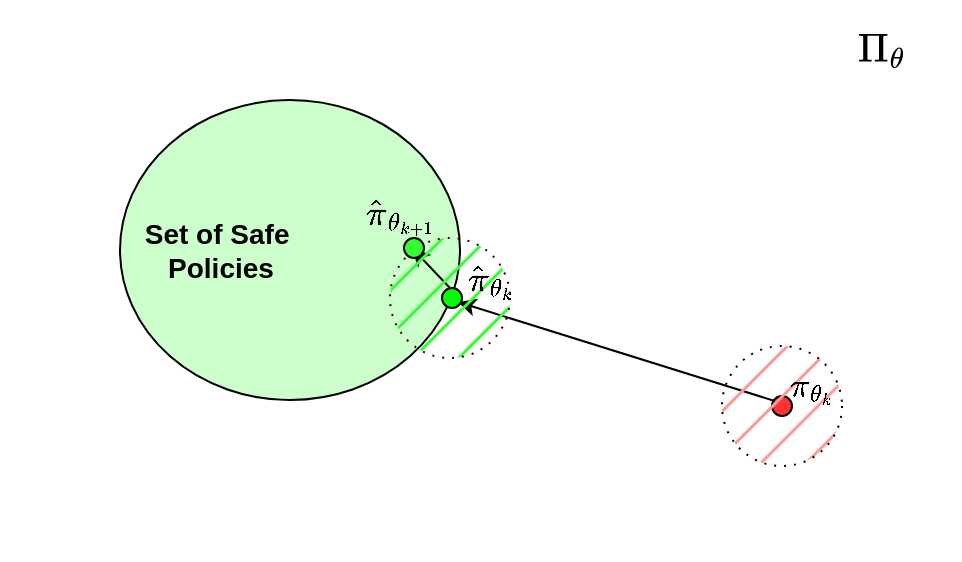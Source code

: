 <mxfile version="24.6.4" type="github">
  <diagram name="Page-1" id="ce3V_UwOPCoTEIbl0f0A">
    <mxGraphModel dx="1362" dy="795" grid="1" gridSize="10" guides="1" tooltips="1" connect="1" arrows="1" fold="1" page="1" pageScale="1" pageWidth="850" pageHeight="1100" math="1" shadow="0">
      <root>
        <mxCell id="0" />
        <mxCell id="1" parent="0" />
        <mxCell id="0cwJEQLyfOVUbHgYXlP4-1" value="" style="rounded=0;whiteSpace=wrap;html=1;fillStyle=solid;strokeColor=none;" vertex="1" parent="1">
          <mxGeometry x="200" y="240" width="480" height="280" as="geometry" />
        </mxCell>
        <mxCell id="0cwJEQLyfOVUbHgYXlP4-2" value="" style="ellipse;whiteSpace=wrap;html=1;fillColor=#CCFFCC;" vertex="1" parent="1">
          <mxGeometry x="260" y="290" width="170" height="150" as="geometry" />
        </mxCell>
        <mxCell id="0cwJEQLyfOVUbHgYXlP4-3" value="" style="endArrow=classic;html=1;rounded=0;" edge="1" parent="1">
          <mxGeometry width="50" height="50" relative="1" as="geometry">
            <mxPoint x="589" y="441" as="sourcePoint" />
            <mxPoint x="429" y="391" as="targetPoint" />
          </mxGeometry>
        </mxCell>
        <mxCell id="0cwJEQLyfOVUbHgYXlP4-4" value="" style="endArrow=classic;html=1;rounded=0;" edge="1" parent="1">
          <mxGeometry width="50" height="50" relative="1" as="geometry">
            <mxPoint x="425" y="384" as="sourcePoint" />
            <mxPoint x="406" y="364" as="targetPoint" />
          </mxGeometry>
        </mxCell>
        <mxCell id="0cwJEQLyfOVUbHgYXlP4-5" value="" style="ellipse;whiteSpace=wrap;html=1;aspect=fixed;fillColor=#FF3333;" vertex="1" parent="1">
          <mxGeometry x="586" y="438" width="10" height="10" as="geometry" />
        </mxCell>
        <mxCell id="0cwJEQLyfOVUbHgYXlP4-6" value="" style="ellipse;whiteSpace=wrap;html=1;aspect=fixed;fillColor=#00FF00;" vertex="1" parent="1">
          <mxGeometry x="421" y="384" width="10" height="10" as="geometry" />
        </mxCell>
        <mxCell id="0cwJEQLyfOVUbHgYXlP4-7" value="&lt;div&gt;&lt;b&gt;&lt;font style=&quot;font-size: 14px;&quot;&gt;Set of Safe&amp;nbsp;&lt;/font&gt;&lt;/b&gt;&lt;/div&gt;&lt;div&gt;&lt;font style=&quot;font-size: 14px;&quot;&gt;&lt;b&gt;Policies&lt;/b&gt;&lt;/font&gt;&lt;/div&gt;" style="text;html=1;align=center;verticalAlign=middle;resizable=0;points=[];autosize=1;strokeColor=none;fillColor=none;" vertex="1" parent="1">
          <mxGeometry x="260" y="340" width="100" height="50" as="geometry" />
        </mxCell>
        <mxCell id="0cwJEQLyfOVUbHgYXlP4-8" value="&lt;div style=&quot;font-size: 13px;&quot;&gt;&lt;font style=&quot;font-size: 17px;&quot;&gt;&lt;svg xmlns:xlink=&quot;http://www.w3.org/1999/xlink&quot; viewBox=&quot;0 -680 1164.6 837.1&quot; role=&quot;img&quot; height=&quot;1.894ex&quot; width=&quot;2.635ex&quot; xmlns=&quot;http://www.w3.org/2000/svg&quot; style=&quot;vertical-align: -0.355ex;&quot;&gt;&lt;defs&gt;&lt;path d=&quot;M128 619Q121 626 117 628T101 631T58 634H25V680H724V634H691Q651 633 640 631T622 619V61Q628 51 639 49T691 46H724V0H713Q692 3 569 3Q434 3 425 0H414V46H447Q489 47 498 49T517 61V634H232V348L233 61Q239 51 250 49T302 46H335V0H324Q303 3 180 3Q45 3 36 0H25V46H58Q100 47 109 49T128 61V619Z&quot; id=&quot;MJX-2-TEX-N-3A0&quot;&gt;&lt;/path&gt;&lt;path d=&quot;M35 200Q35 302 74 415T180 610T319 704Q320 704 327 704T339 705Q393 701 423 656Q462 596 462 495Q462 380 417 261T302 66T168 -10H161Q125 -10 99 10T60 63T41 130T35 200ZM383 566Q383 668 330 668Q294 668 260 623T204 521T170 421T157 371Q206 370 254 370L351 371Q352 372 359 404T375 484T383 566ZM113 132Q113 26 166 26Q181 26 198 36T239 74T287 161T335 307L340 324H145Q145 321 136 286T120 208T113 132Z&quot; id=&quot;MJX-2-TEX-I-1D703&quot;&gt;&lt;/path&gt;&lt;/defs&gt;&lt;g transform=&quot;scale(1,-1)&quot; stroke-width=&quot;0&quot; fill=&quot;currentColor&quot; stroke=&quot;currentColor&quot;&gt;&lt;g data-mml-node=&quot;math&quot;&gt;&lt;g data-mml-node=&quot;msub&quot;&gt;&lt;g data-mml-node=&quot;mi&quot;&gt;&lt;use xlink:href=&quot;#MJX-2-TEX-N-3A0&quot; data-c=&quot;3A0&quot;&gt;&lt;/use&gt;&lt;/g&gt;&lt;g data-mjx-texclass=&quot;ORD&quot; transform=&quot;translate(783,-150) scale(0.707)&quot; data-mml-node=&quot;TeXAtom&quot;&gt;&lt;g data-mml-node=&quot;mi&quot;&gt;&lt;use xlink:href=&quot;#MJX-2-TEX-I-1D703&quot; data-c=&quot;1D703&quot;&gt;&lt;/use&gt;&lt;/g&gt;&lt;/g&gt;&lt;/g&gt;&lt;/g&gt;&lt;/g&gt;&lt;/svg&gt;&lt;/font&gt;&lt;/div&gt;" style="text;html=1;align=center;verticalAlign=middle;resizable=0;points=[];autosize=1;strokeColor=none;fillColor=none;" vertex="1" parent="1">
          <mxGeometry x="615" y="250" width="50" height="30" as="geometry" />
        </mxCell>
        <mxCell id="0cwJEQLyfOVUbHgYXlP4-9" value="" style="ellipse;whiteSpace=wrap;html=1;aspect=fixed;fillColor=#33FF33;strokeWidth=1;dashed=1;dashPattern=1 4;strokeColor=#330000;fillStyle=hatch;gradientColor=none;gradientDirection=radial;" vertex="1" parent="1">
          <mxGeometry x="395" y="359" width="60" height="60" as="geometry" />
        </mxCell>
        <mxCell id="0cwJEQLyfOVUbHgYXlP4-10" value="" style="ellipse;whiteSpace=wrap;html=1;aspect=fixed;fillColor=#FF9999;strokeWidth=1;dashed=1;dashPattern=1 4;strokeColor=#000000;gradientColor=none;fillStyle=hatch;perimeterSpacing=1;" vertex="1" parent="1">
          <mxGeometry x="561" y="413" width="60" height="60" as="geometry" />
        </mxCell>
        <mxCell id="0cwJEQLyfOVUbHgYXlP4-11" value="&lt;div style=&quot;font-size: 13px;&quot;&gt;&lt;font style=&quot;font-size: 14px;&quot;&gt;&lt;b&gt;$$\pi_{\theta_k}$$&lt;/b&gt;&lt;/font&gt;&lt;/div&gt;" style="text;html=1;align=center;verticalAlign=middle;resizable=0;points=[];autosize=1;strokeColor=none;fillColor=none;" vertex="1" parent="1">
          <mxGeometry x="535" y="418" width="140" height="30" as="geometry" />
        </mxCell>
        <mxCell id="0cwJEQLyfOVUbHgYXlP4-12" value="&lt;font style=&quot;font-size: 15px;&quot;&gt;&lt;b&gt;$$\hat{\pi}_{\theta_k}$$&lt;/b&gt;&lt;/font&gt;" style="text;html=1;align=center;verticalAlign=middle;resizable=0;points=[];autosize=1;strokeColor=none;fillColor=none;" vertex="1" parent="1">
          <mxGeometry x="350" y="365" width="190" height="30" as="geometry" />
        </mxCell>
        <mxCell id="0cwJEQLyfOVUbHgYXlP4-15" value="&lt;font style=&quot;font-size: 15px;&quot;&gt;&lt;b&gt;$$\hat{\pi}_{\theta_{k+1}}$$&lt;/b&gt;&lt;/font&gt;" style="text;html=1;align=center;verticalAlign=middle;resizable=0;points=[];autosize=1;strokeColor=none;fillColor=none;" vertex="1" parent="1">
          <mxGeometry x="290" y="332" width="220" height="30" as="geometry" />
        </mxCell>
        <mxCell id="0cwJEQLyfOVUbHgYXlP4-18" value="" style="ellipse;whiteSpace=wrap;html=1;aspect=fixed;fillColor=#33FF33;" vertex="1" parent="1">
          <mxGeometry x="402" y="359" width="10" height="10" as="geometry" />
        </mxCell>
      </root>
    </mxGraphModel>
  </diagram>
</mxfile>
